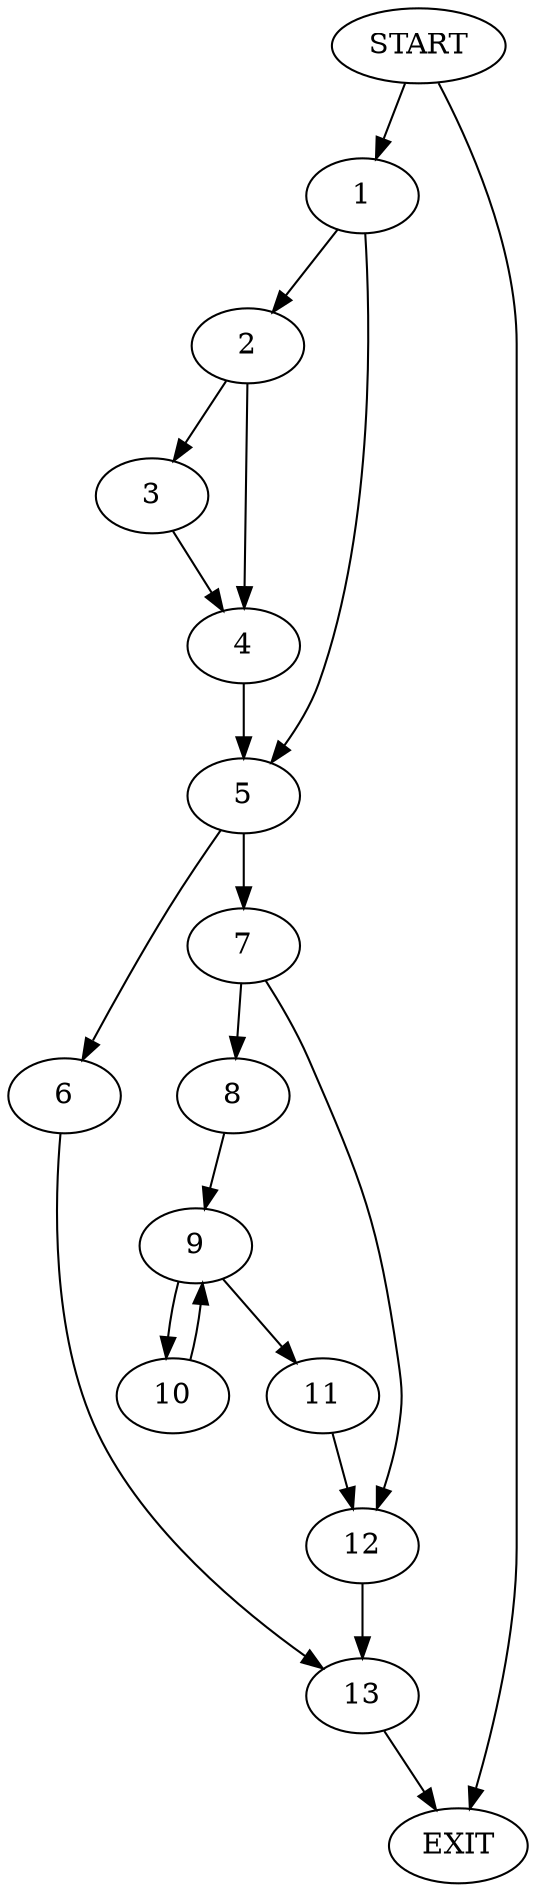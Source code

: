 digraph { 
0 [label="START"];
1;
2;
3;
4;
5;
6;
7;
8;
9;
10;
11;
12;
13;
14[label="EXIT"];
0 -> 1;
0 -> 14;
1 -> 2;
1 -> 5;
2 -> 4;
2 -> 3;
3 -> 4;
4 -> 5;
5 -> 6;
5 -> 7;
6 -> 13;
7 -> 8;
7 -> 12;
8 -> 9;
9 -> 10;
9 -> 11;
10 -> 9;
11 -> 12;
12 -> 13;
13 -> 14;
}